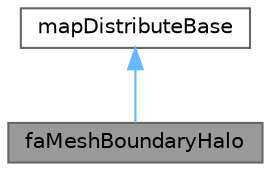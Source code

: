 digraph "faMeshBoundaryHalo"
{
 // LATEX_PDF_SIZE
  bgcolor="transparent";
  edge [fontname=Helvetica,fontsize=10,labelfontname=Helvetica,labelfontsize=10];
  node [fontname=Helvetica,fontsize=10,shape=box,height=0.2,width=0.4];
  Node1 [id="Node000001",label="faMeshBoundaryHalo",height=0.2,width=0.4,color="gray40", fillcolor="grey60", style="filled", fontcolor="black",tooltip="Class for obtaining halo face data for the boundary edges. The ordering follows that natural edge ord..."];
  Node2 -> Node1 [id="edge1_Node000001_Node000002",dir="back",color="steelblue1",style="solid",tooltip=" "];
  Node2 [id="Node000002",label="mapDistributeBase",height=0.2,width=0.4,color="gray40", fillcolor="white", style="filled",URL="$classFoam_1_1mapDistributeBase.html",tooltip="Class containing processor-to-processor mapping information."];
}
